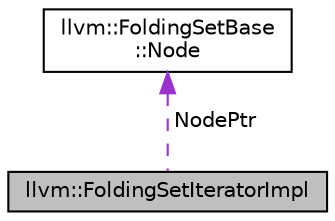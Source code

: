 digraph "llvm::FoldingSetIteratorImpl"
{
 // LATEX_PDF_SIZE
  bgcolor="transparent";
  edge [fontname="Helvetica",fontsize="10",labelfontname="Helvetica",labelfontsize="10"];
  node [fontname="Helvetica",fontsize="10",shape=record];
  Node1 [label="llvm::FoldingSetIteratorImpl",height=0.2,width=0.4,color="black", fillcolor="grey75", style="filled", fontcolor="black",tooltip="FoldingSetIteratorImpl - This is the common iterator support shared by all folding sets,..."];
  Node2 -> Node1 [dir="back",color="darkorchid3",fontsize="10",style="dashed",label=" NodePtr" ,fontname="Helvetica"];
  Node2 [label="llvm::FoldingSetBase\l::Node",height=0.2,width=0.4,color="black",URL="$classllvm_1_1FoldingSetBase_1_1Node.html",tooltip="Node - This class is used to maintain the singly linked bucket list in a folding set."];
}
